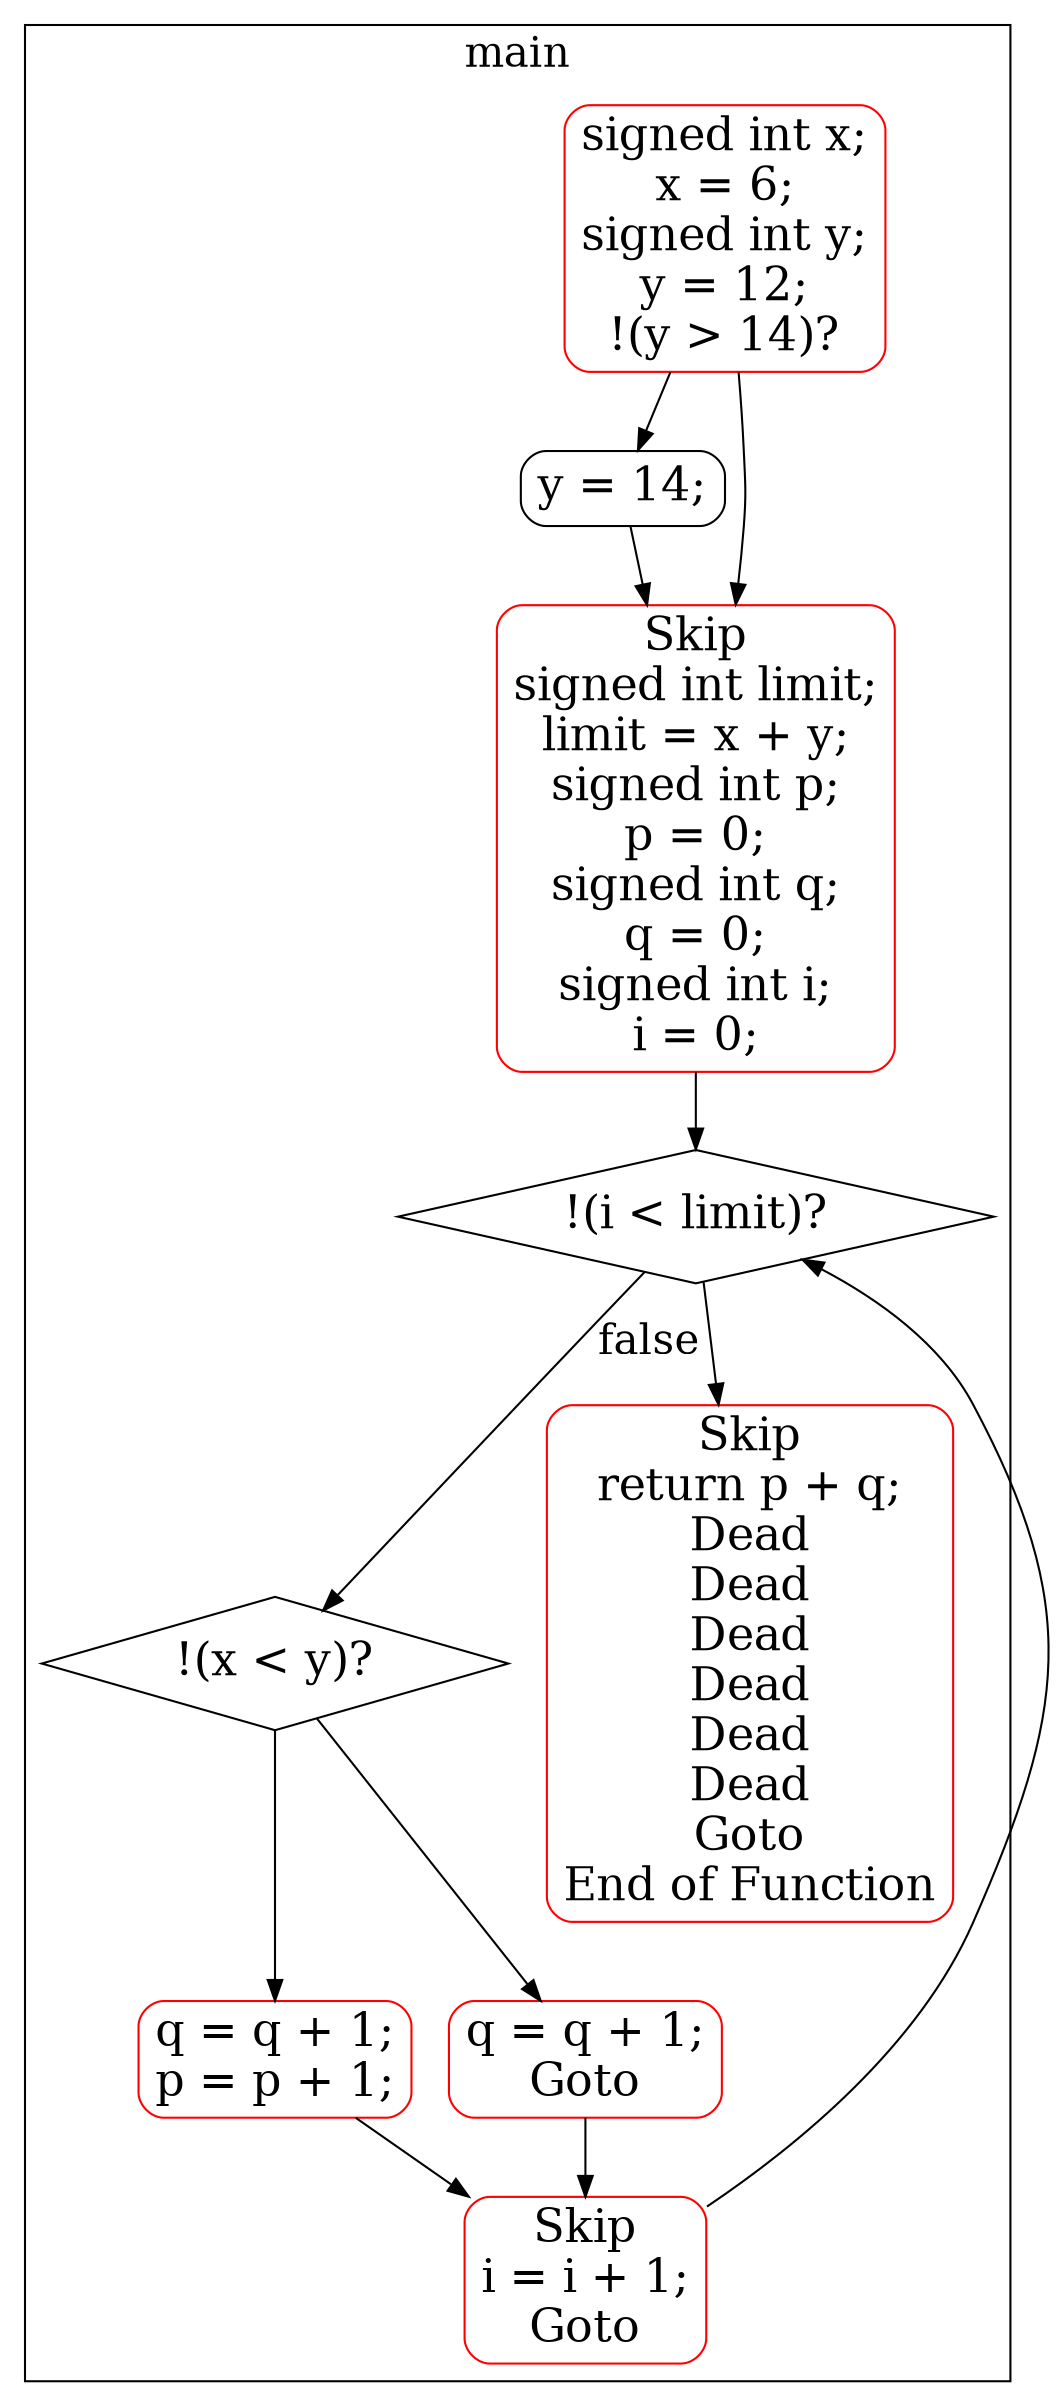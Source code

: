 digraph G {
color=black;
orientation=portrait;
fontsize=20;
compound=true;
size="30,40";
ratio=compress;
subgraph "cluster_main" {
label="main";
Node_0_5 [shape=Mrecord, fontsize=22, label="y = 14;"];
Node_0_15 [shape=diamond, fontsize=22, label="!(i \< limit)?"];
Node_0_15 -> Node_0_16 [fontsize=20, label="false"];
Node_0_16 [shape=diamond, fontsize=22, label="!(x \< y)?"];
Node_0_0_Node_0_1_Node_0_2_Node_0_3_Node_0_4 [label="signed int x;\nx = 6;\nsigned int y;\ny = 12;\n!(y \> 14)?", shape=Mrecord, fontsize=22, color=red];
Node_0_6_Node_0_7_Node_0_8_Node_0_9_Node_0_10_Node_0_11_Node_0_12_Node_0_13_Node_0_14 [label="Skip\nsigned int limit;\nlimit = x + y;\nsigned int p;\np = 0;\nsigned int q;\nq = 0;\nsigned int i;\ni = 0;", shape=Mrecord, fontsize=22, color=red];
Node_0_19_Node_0_20 [label="q = q + 1;\np = p + 1;", shape=Mrecord, fontsize=22, color=red];
Node_0_17_Node_0_18 [label="q = q + 1;\nGoto", shape=Mrecord, fontsize=22, color=red];
Node_0_21_Node_0_22_Node_0_23 [label="Skip\ni = i + 1;\nGoto", shape=Mrecord, fontsize=22, color=red];
Node_0_24_Node_0_25_Node_0_26_Node_0_27_Node_0_28_Node_0_29_Node_0_30_Node_0_31_Node_0_32_Node_0_33 [label="Skip\nreturn p + q;\nDead\nDead\nDead\nDead\nDead\nDead\nGoto\nEnd of Function", shape=Mrecord, fontsize=22, color=red];
}

Node_0_0_Node_0_1_Node_0_2_Node_0_3_Node_0_4 -> Node_0_5;
Node_0_6_Node_0_7_Node_0_8_Node_0_9_Node_0_10_Node_0_11_Node_0_12_Node_0_13_Node_0_14 -> Node_0_15;
Node_0_0_Node_0_1_Node_0_2_Node_0_3_Node_0_4 -> Node_0_6_Node_0_7_Node_0_8_Node_0_9_Node_0_10_Node_0_11_Node_0_12_Node_0_13_Node_0_14;
Node_0_5 -> Node_0_6_Node_0_7_Node_0_8_Node_0_9_Node_0_10_Node_0_11_Node_0_12_Node_0_13_Node_0_14;
Node_0_16 -> Node_0_19_Node_0_20;
Node_0_16 -> Node_0_17_Node_0_18;
Node_0_21_Node_0_22_Node_0_23 -> Node_0_15;
Node_0_19_Node_0_20 -> Node_0_21_Node_0_22_Node_0_23;
Node_0_17_Node_0_18 -> Node_0_21_Node_0_22_Node_0_23;
Node_0_15 -> Node_0_24_Node_0_25_Node_0_26_Node_0_27_Node_0_28_Node_0_29_Node_0_30_Node_0_31_Node_0_32_Node_0_33;
}

